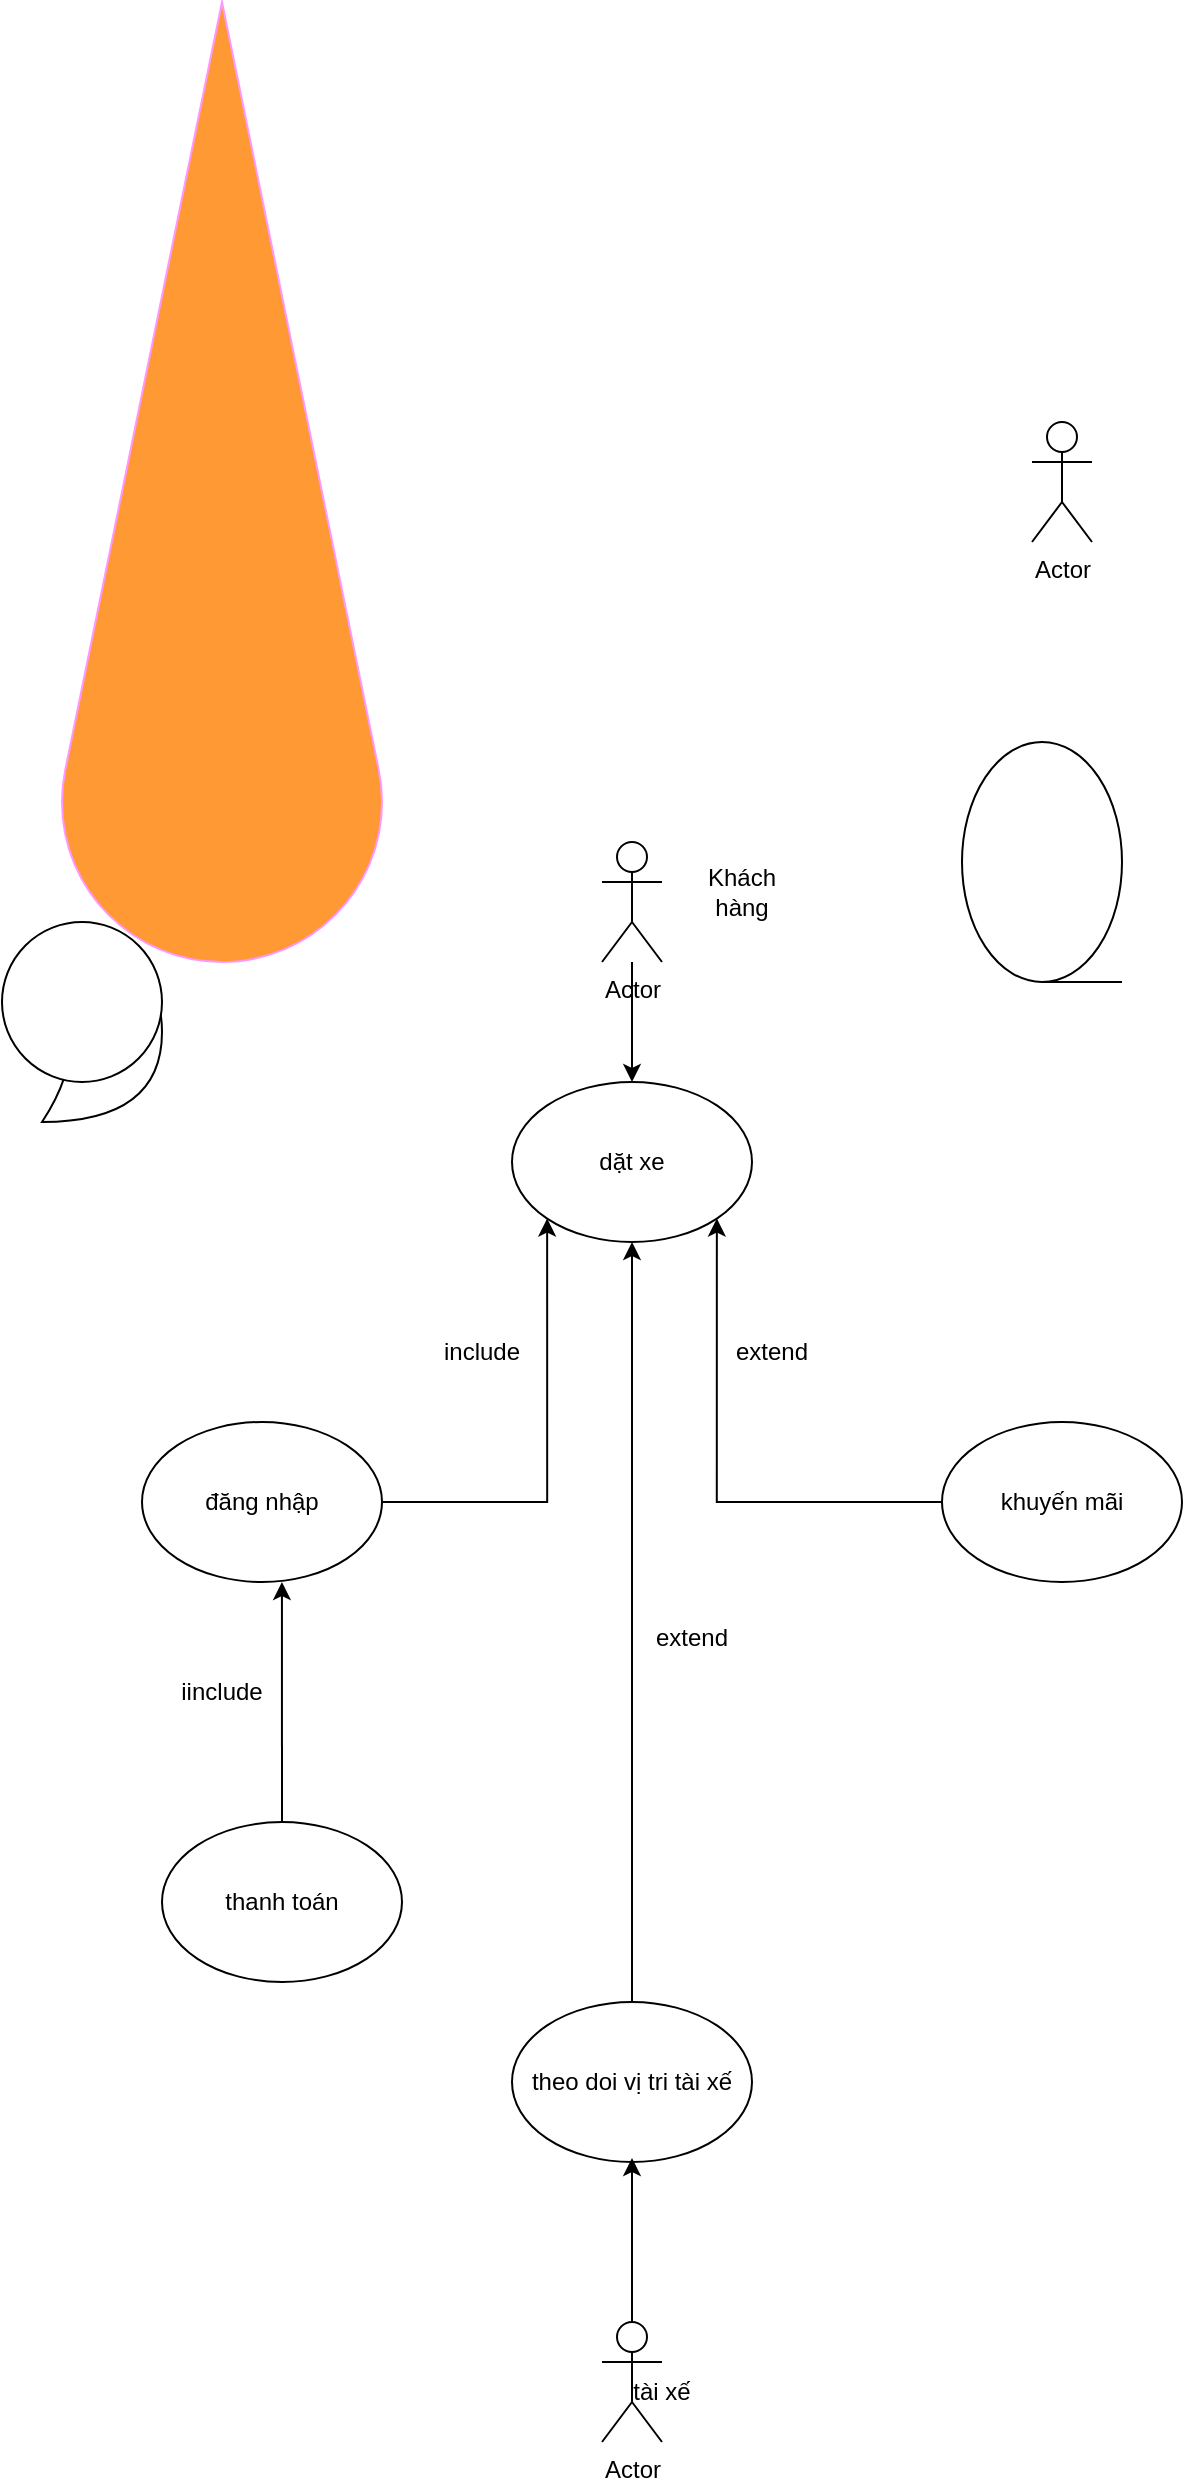 <mxfile version="28.2.8">
  <diagram name="Page-1" id="3VDYtW-4IrdX3gcJWsje">
    <mxGraphModel dx="1426" dy="1941" grid="1" gridSize="10" guides="1" tooltips="1" connect="1" arrows="1" fold="1" page="1" pageScale="1" pageWidth="850" pageHeight="1100" math="0" shadow="0">
      <root>
        <mxCell id="0" />
        <mxCell id="1" parent="0" />
        <mxCell id="4NzjJ2iAEXUi1wrAlv8z-5" value="" style="shape=xor;whiteSpace=wrap;html=1;" vertex="1" parent="1">
          <mxGeometry x="90" y="230" width="60" height="90" as="geometry" />
        </mxCell>
        <mxCell id="MV6QiR9WMNnPbHy0DIeW-4" style="edgeStyle=orthogonalEdgeStyle;rounded=0;orthogonalLoop=1;jettySize=auto;html=1;entryX=0.5;entryY=0;entryDx=0;entryDy=0;" parent="1" source="MV6QiR9WMNnPbHy0DIeW-1" target="MV6QiR9WMNnPbHy0DIeW-3" edge="1">
          <mxGeometry relative="1" as="geometry" />
        </mxCell>
        <mxCell id="MV6QiR9WMNnPbHy0DIeW-1" value="Actor" style="shape=umlActor;verticalLabelPosition=bottom;verticalAlign=top;html=1;outlineConnect=0;" parent="1" vertex="1">
          <mxGeometry x="370" y="180" width="30" height="60" as="geometry" />
        </mxCell>
        <mxCell id="MV6QiR9WMNnPbHy0DIeW-2" value="Khách hàng" style="text;html=1;whiteSpace=wrap;strokeColor=none;fillColor=none;align=center;verticalAlign=middle;rounded=0;" parent="1" vertex="1">
          <mxGeometry x="410" y="190" width="60" height="30" as="geometry" />
        </mxCell>
        <mxCell id="MV6QiR9WMNnPbHy0DIeW-3" value="dặt xe" style="ellipse;whiteSpace=wrap;html=1;" parent="1" vertex="1">
          <mxGeometry x="325" y="300" width="120" height="80" as="geometry" />
        </mxCell>
        <mxCell id="MV6QiR9WMNnPbHy0DIeW-6" style="edgeStyle=orthogonalEdgeStyle;rounded=0;orthogonalLoop=1;jettySize=auto;html=1;entryX=0;entryY=1;entryDx=0;entryDy=0;" parent="1" source="MV6QiR9WMNnPbHy0DIeW-5" target="MV6QiR9WMNnPbHy0DIeW-3" edge="1">
          <mxGeometry relative="1" as="geometry" />
        </mxCell>
        <mxCell id="MV6QiR9WMNnPbHy0DIeW-5" value="đăng nhập" style="ellipse;whiteSpace=wrap;html=1;" parent="1" vertex="1">
          <mxGeometry x="140" y="470" width="120" height="80" as="geometry" />
        </mxCell>
        <mxCell id="MV6QiR9WMNnPbHy0DIeW-8" style="edgeStyle=orthogonalEdgeStyle;rounded=0;orthogonalLoop=1;jettySize=auto;html=1;entryX=1;entryY=1;entryDx=0;entryDy=0;" parent="1" source="MV6QiR9WMNnPbHy0DIeW-7" target="MV6QiR9WMNnPbHy0DIeW-3" edge="1">
          <mxGeometry relative="1" as="geometry" />
        </mxCell>
        <mxCell id="MV6QiR9WMNnPbHy0DIeW-7" value="khuyến mãi" style="ellipse;whiteSpace=wrap;html=1;" parent="1" vertex="1">
          <mxGeometry x="540" y="470" width="120" height="80" as="geometry" />
        </mxCell>
        <mxCell id="MV6QiR9WMNnPbHy0DIeW-9" value="include" style="text;html=1;whiteSpace=wrap;strokeColor=none;fillColor=none;align=center;verticalAlign=middle;rounded=0;" parent="1" vertex="1">
          <mxGeometry x="280" y="420" width="60" height="30" as="geometry" />
        </mxCell>
        <mxCell id="MV6QiR9WMNnPbHy0DIeW-10" value="extend" style="text;html=1;whiteSpace=wrap;strokeColor=none;fillColor=none;align=center;verticalAlign=middle;rounded=0;" parent="1" vertex="1">
          <mxGeometry x="425" y="420" width="60" height="30" as="geometry" />
        </mxCell>
        <mxCell id="MV6QiR9WMNnPbHy0DIeW-11" value="thanh toán" style="ellipse;whiteSpace=wrap;html=1;" parent="1" vertex="1">
          <mxGeometry x="150" y="670" width="120" height="80" as="geometry" />
        </mxCell>
        <mxCell id="MV6QiR9WMNnPbHy0DIeW-12" style="edgeStyle=orthogonalEdgeStyle;rounded=0;orthogonalLoop=1;jettySize=auto;html=1;entryX=0.583;entryY=1;entryDx=0;entryDy=0;entryPerimeter=0;" parent="1" source="MV6QiR9WMNnPbHy0DIeW-11" target="MV6QiR9WMNnPbHy0DIeW-5" edge="1">
          <mxGeometry relative="1" as="geometry" />
        </mxCell>
        <mxCell id="MV6QiR9WMNnPbHy0DIeW-13" value="iinclude" style="text;html=1;whiteSpace=wrap;strokeColor=none;fillColor=none;align=center;verticalAlign=middle;rounded=0;" parent="1" vertex="1">
          <mxGeometry x="150" y="590" width="60" height="30" as="geometry" />
        </mxCell>
        <mxCell id="MV6QiR9WMNnPbHy0DIeW-15" style="edgeStyle=orthogonalEdgeStyle;rounded=0;orthogonalLoop=1;jettySize=auto;html=1;entryX=0.5;entryY=1;entryDx=0;entryDy=0;" parent="1" source="MV6QiR9WMNnPbHy0DIeW-14" target="MV6QiR9WMNnPbHy0DIeW-3" edge="1">
          <mxGeometry relative="1" as="geometry" />
        </mxCell>
        <mxCell id="MV6QiR9WMNnPbHy0DIeW-14" value="theo doi vị tri tài xế" style="ellipse;whiteSpace=wrap;html=1;" parent="1" vertex="1">
          <mxGeometry x="325" y="760" width="120" height="80" as="geometry" />
        </mxCell>
        <mxCell id="MV6QiR9WMNnPbHy0DIeW-16" value="extend&lt;div&gt;&lt;br&gt;&lt;/div&gt;" style="text;html=1;whiteSpace=wrap;strokeColor=none;fillColor=none;align=center;verticalAlign=middle;rounded=0;" parent="1" vertex="1">
          <mxGeometry x="385" y="570" width="60" height="30" as="geometry" />
        </mxCell>
        <mxCell id="MV6QiR9WMNnPbHy0DIeW-17" value="Actor" style="shape=umlActor;verticalLabelPosition=bottom;verticalAlign=top;html=1;outlineConnect=0;" parent="1" vertex="1">
          <mxGeometry x="370" y="920" width="30" height="60" as="geometry" />
        </mxCell>
        <mxCell id="MV6QiR9WMNnPbHy0DIeW-18" value="tài xế" style="text;html=1;whiteSpace=wrap;strokeColor=none;fillColor=none;align=center;verticalAlign=middle;rounded=0;" parent="1" vertex="1">
          <mxGeometry x="370" y="940" width="60" height="30" as="geometry" />
        </mxCell>
        <mxCell id="MV6QiR9WMNnPbHy0DIeW-19" style="edgeStyle=orthogonalEdgeStyle;rounded=0;orthogonalLoop=1;jettySize=auto;html=1;" parent="1" source="MV6QiR9WMNnPbHy0DIeW-17" edge="1">
          <mxGeometry relative="1" as="geometry">
            <mxPoint x="385" y="838" as="targetPoint" />
          </mxGeometry>
        </mxCell>
        <mxCell id="4NzjJ2iAEXUi1wrAlv8z-4" value="" style="ellipse;whiteSpace=wrap;html=1;aspect=fixed;" vertex="1" parent="1">
          <mxGeometry x="70" y="220" width="80" height="80" as="geometry" />
        </mxCell>
        <mxCell id="4NzjJ2iAEXUi1wrAlv8z-6" value="" style="shape=tapeData;whiteSpace=wrap;html=1;perimeter=ellipsePerimeter;" vertex="1" parent="1">
          <mxGeometry x="550" y="130" width="80" height="120" as="geometry" />
        </mxCell>
        <mxCell id="4NzjJ2iAEXUi1wrAlv8z-7" value="" style="verticalLabelPosition=bottom;verticalAlign=top;html=1;shape=mxgraph.basic.drop;strokeColor=#FF97FF;fillColor=#FF9933;" vertex="1" parent="1">
          <mxGeometry x="100" y="-240" width="160" height="480" as="geometry" />
        </mxCell>
        <mxCell id="4NzjJ2iAEXUi1wrAlv8z-8" value="Actor" style="shape=umlActor;verticalLabelPosition=bottom;verticalAlign=top;html=1;" vertex="1" parent="1">
          <mxGeometry x="585" y="-30" width="30" height="60" as="geometry" />
        </mxCell>
      </root>
    </mxGraphModel>
  </diagram>
</mxfile>
